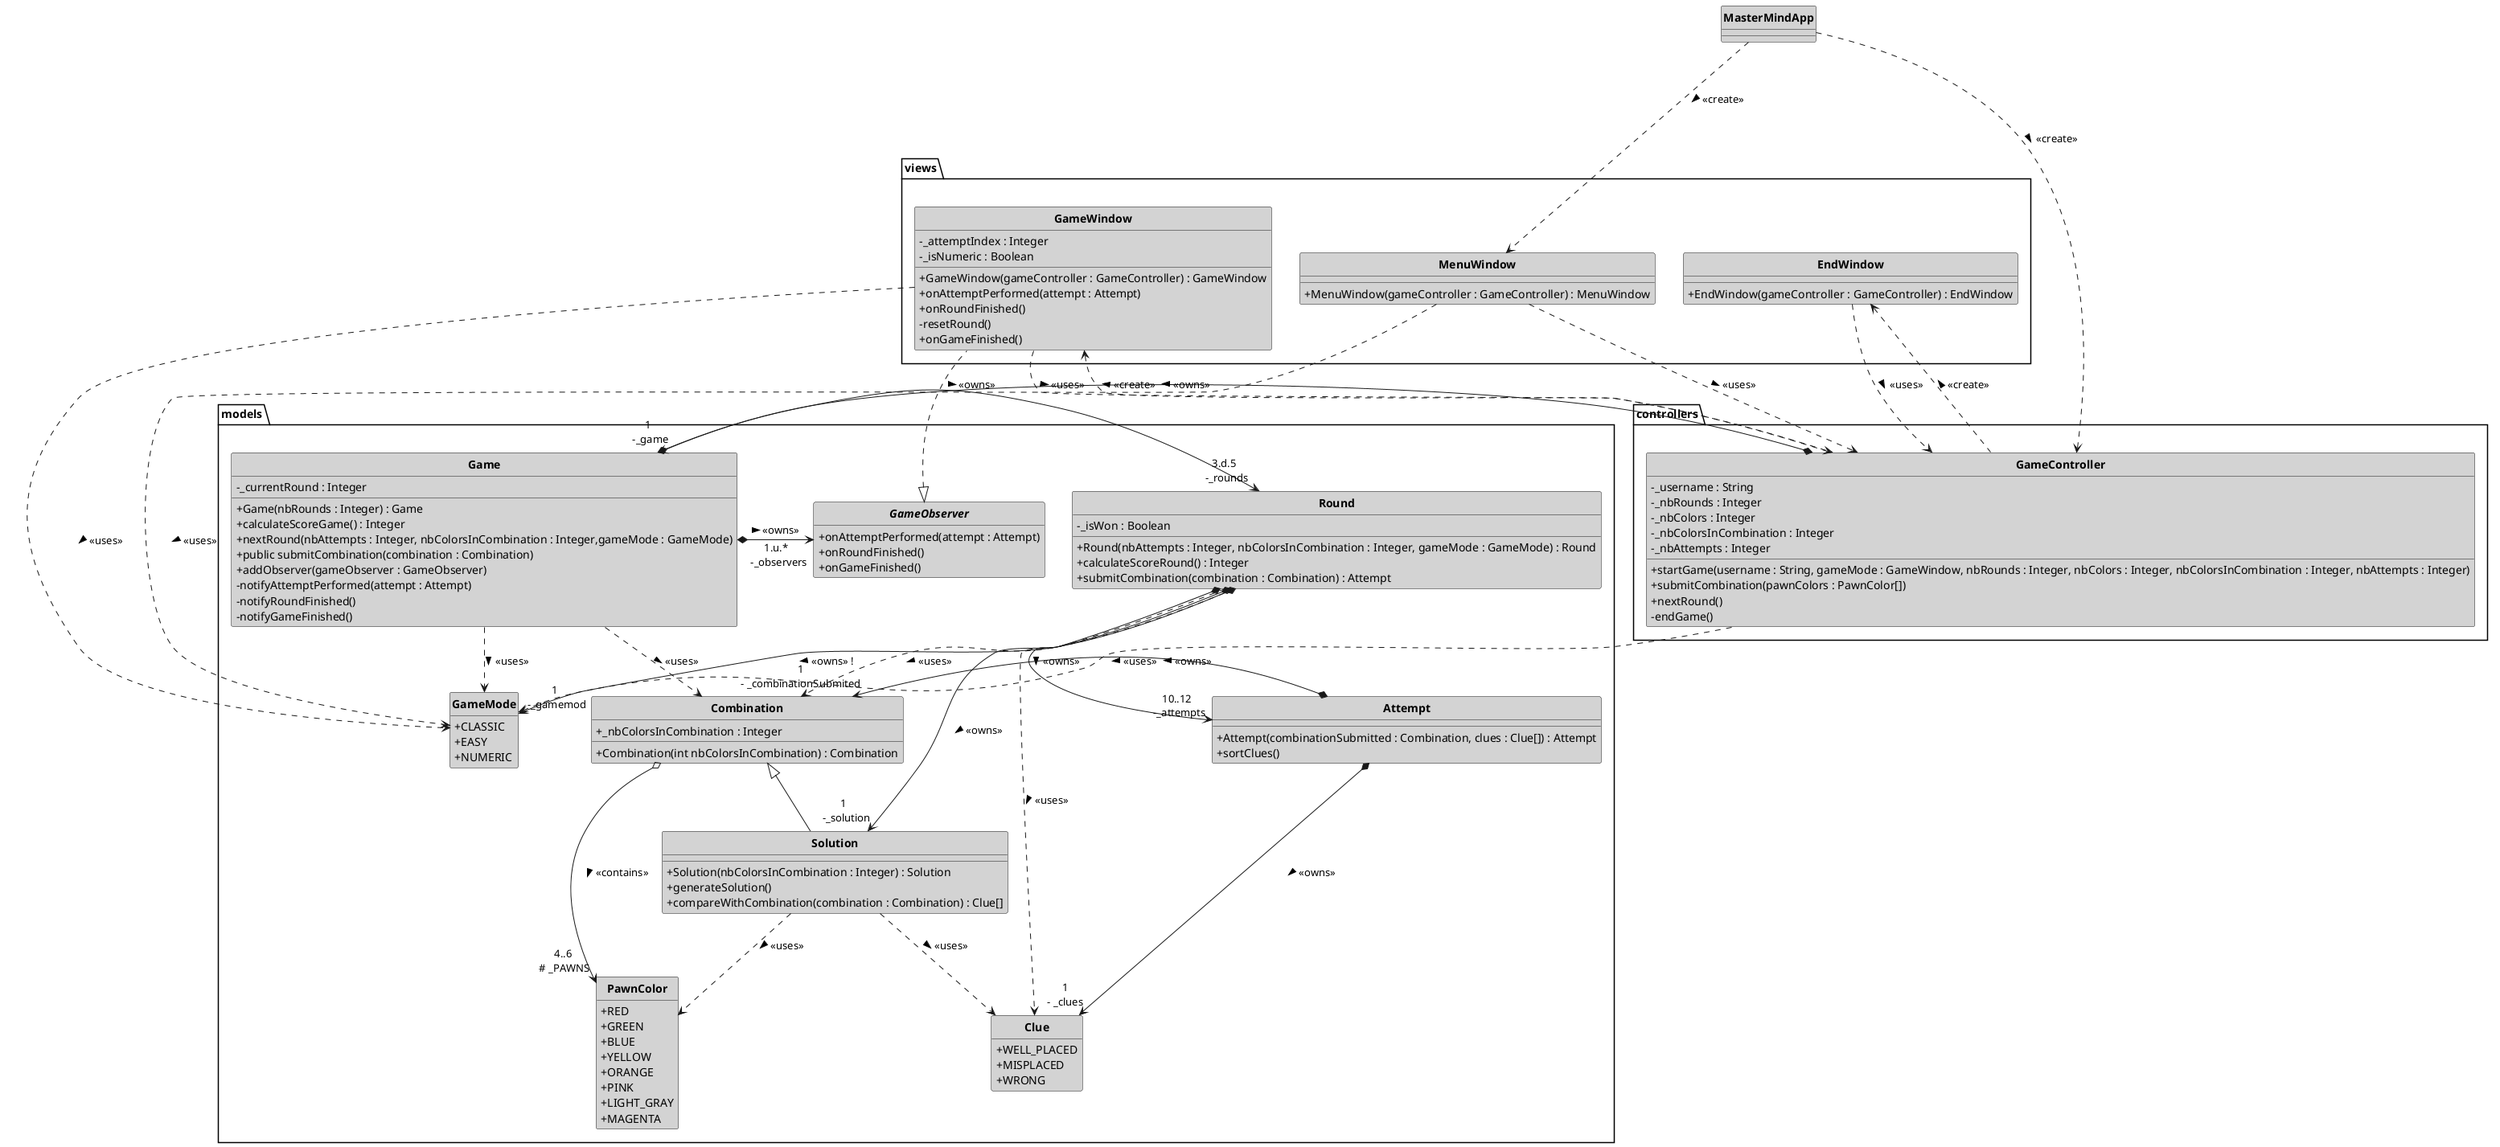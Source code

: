 @startuml
skinparam style strictuml
skinparam classAttributeIconSize 0
skinparam classFontStyle Bold
hide enum methods
hide interface attributes

skinparam class {
    backgroundColor<<enum>> Orange
    backgroundColor<<interface>> LightGreen
    backgroundColor<<abstract>> LightBlue
    backgroundColor LightGray
}

package views
{
  class MenuWindow
  {
    + MenuWindow(gameController : GameController) : MenuWindow
  }
  class GameWindow implements .models.GameObserver
  {
    -_attemptIndex : Integer
    -_isNumeric : Boolean
    + GameWindow(gameController : GameController) : GameWindow
    + onAttemptPerformed(attempt : Attempt)
    + onRoundFinished()
    - resetRound()
    + onGameFinished()
  }
  class EndWindow
  {
  + EndWindow(gameController : GameController) : EndWindow
  }
}

package controllers
{
  class GameController
  {
    -_username : String
    -_nbRounds : Integer
    -_nbColors : Integer
    -_nbColorsInCombination : Integer
    -_nbAttempts : Integer
    + startGame(username : String, gameMode : GameWindow, nbRounds : Integer, nbColors : Integer, nbColorsInCombination : Integer, nbAttempts : Integer)
    + submitCombination(pawnColors : PawnColor[])
    + nextRound()
    - endGame()
   }
}

package models
{
  class Game
  {
    -_currentRound : Integer
    + Game(nbRounds : Integer) : Game
    + calculateScoreGame() : Integer
    + nextRound(nbAttempts : Integer, nbColorsInCombination : Integer,gameMode : GameMode)
    + public submitCombination(combination : Combination)
    + addObserver(gameObserver : GameObserver)
    - notifyAttemptPerformed(attempt : Attempt)
    - notifyRoundFinished()
    - notifyGameFinished()
  }

  class Round
  {
    -_isWon : Boolean
    + Round(nbAttempts : Integer, nbColorsInCombination : Integer, gameMode : GameMode) : Round
    + calculateScoreRound() : Integer
    + submitCombination(combination : Combination) : Attempt
  }

  class Attempt
  {
    + Attempt(combinationSubmitted : Combination, clues : Clue[]) : Attempt
    + sortClues()
  }

  class Combination
  {
    + _nbColorsInCombination : Integer
    + Combination(int nbColorsInCombination) : Combination
  }

  class Solution extends Combination
  {
    + Solution(nbColorsInCombination : Integer) : Solution
    + generateSolution()
    + compareWithCombination(combination : Combination) : Clue[]
  }
  interface GameObserver
  {
    + onAttemptPerformed(attempt : Attempt)
    + onRoundFinished()
    + onGameFinished()
  }
  enum Clue
  {
    + WELL_PLACED
    + MISPLACED
    + WRONG
  }
  enum GameMode
  {
    + CLASSIC
    + EASY
    + NUMERIC
  }
  enum PawnColor
  {
    + RED
    + GREEN
    + BLUE
    + YELLOW
    + ORANGE
    + PINK
    + LIGHT_GRAY
    + MAGENTA
  }
}

class MasterMindApp
{
}

Game *-> "3.d.5 \n -_rounds" Round : > <<owns>>
Game *-> "1.u.* \n -_observers" GameObserver : > <<owns>>
Game ..> GameMode : > <<uses>>
Game ..> Combination : > <<uses>>

Round *--> "1 \n -_solution" Solution : > <<owns>>
Round *-d-> "10..12 \n -_attempts" Attempt : > <<owns>>
Round *--> "1 \n -_gamemod" GameMode : > <<owns>> !
Round ..> Combination : > <<uses>>
Round ..> Clue : > <<uses>>

Attempt *-> "1\n- _combinationSubmited" Combination : > <<owns>>
Attempt *-> "1\n- _clues" Clue : > <<owns>>

Combination o-> "4..6\n # _PAWNS" PawnColor : > <<contains>>

Solution .d.> PawnColor : > <<uses>>
Solution .d.> Clue : > <<uses>>

GameController *-d-> "1 \n -_game" Game : > <<owns>>
GameController .u.> GameWindow : > <<create>>
GameController .u.> EndWindow : > <<create>>
GameController .d.> GameMode : > <<uses>>

MenuWindow .d.> GameController : > <<uses>>
MenuWindow .d.> GameMode : > <<uses>>

GameWindow .d.> GameController : > <<uses>>
GameWindow .d.> GameMode : > <<uses>>

EndWindow .d.> GameController : > <<uses>>

MasterMindApp .d..> GameController : > <<create>>
MasterMindApp .d..> MenuWindow : > <<create>>
@enduml
